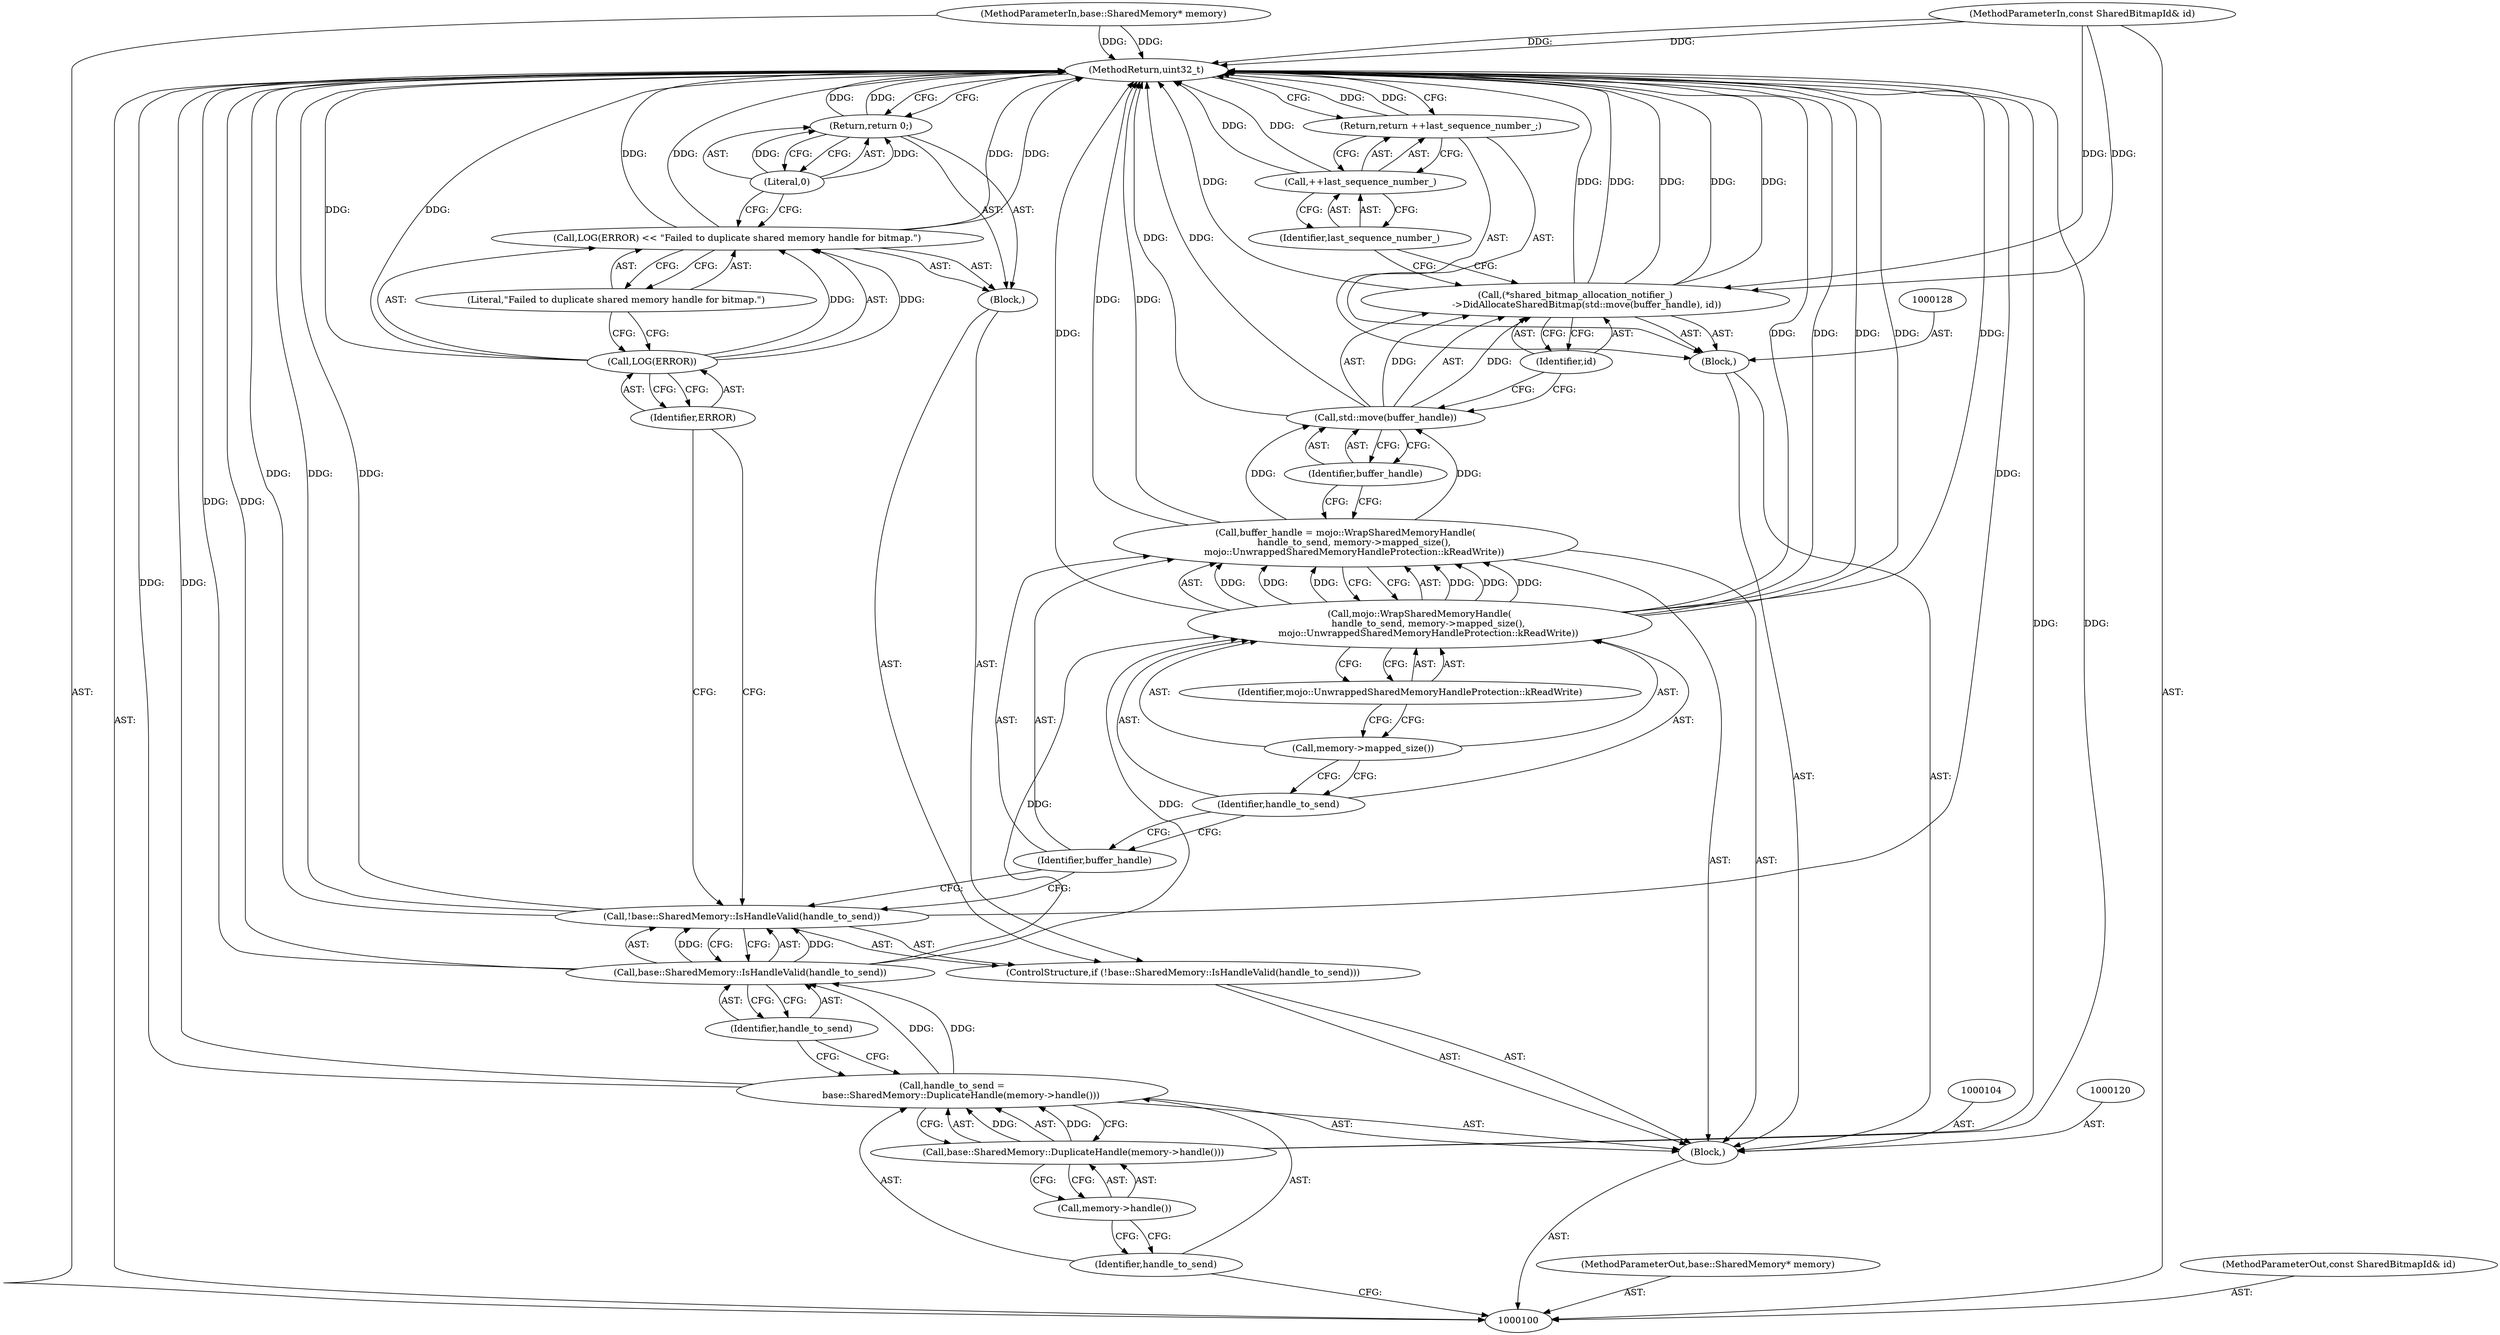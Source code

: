 digraph "0_Chrome_673ce95d481ea9368c4d4d43ac756ba1d6d9e608_9" {
"1000136" [label="(MethodReturn,uint32_t)"];
"1000121" [label="(Call,buffer_handle = mojo::WrapSharedMemoryHandle(\n      handle_to_send, memory->mapped_size(),\n      mojo::UnwrappedSharedMemoryHandleProtection::kReadWrite))"];
"1000122" [label="(Identifier,buffer_handle)"];
"1000123" [label="(Call,mojo::WrapSharedMemoryHandle(\n      handle_to_send, memory->mapped_size(),\n      mojo::UnwrappedSharedMemoryHandleProtection::kReadWrite))"];
"1000125" [label="(Call,memory->mapped_size())"];
"1000124" [label="(Identifier,handle_to_send)"];
"1000126" [label="(Identifier,mojo::UnwrappedSharedMemoryHandleProtection::kReadWrite)"];
"1000127" [label="(Block,)"];
"1000129" [label="(Call,(*shared_bitmap_allocation_notifier_)\n        ->DidAllocateSharedBitmap(std::move(buffer_handle), id))"];
"1000130" [label="(Call,std::move(buffer_handle))"];
"1000131" [label="(Identifier,buffer_handle)"];
"1000132" [label="(Identifier,id)"];
"1000134" [label="(Call,++last_sequence_number_)"];
"1000135" [label="(Identifier,last_sequence_number_)"];
"1000133" [label="(Return,return ++last_sequence_number_;)"];
"1000101" [label="(MethodParameterIn,base::SharedMemory* memory)"];
"1000199" [label="(MethodParameterOut,base::SharedMemory* memory)"];
"1000103" [label="(Block,)"];
"1000102" [label="(MethodParameterIn,const SharedBitmapId& id)"];
"1000200" [label="(MethodParameterOut,const SharedBitmapId& id)"];
"1000105" [label="(Call,handle_to_send =\n      base::SharedMemory::DuplicateHandle(memory->handle()))"];
"1000106" [label="(Identifier,handle_to_send)"];
"1000108" [label="(Call,memory->handle())"];
"1000107" [label="(Call,base::SharedMemory::DuplicateHandle(memory->handle()))"];
"1000109" [label="(ControlStructure,if (!base::SharedMemory::IsHandleValid(handle_to_send)))"];
"1000112" [label="(Identifier,handle_to_send)"];
"1000113" [label="(Block,)"];
"1000110" [label="(Call,!base::SharedMemory::IsHandleValid(handle_to_send))"];
"1000111" [label="(Call,base::SharedMemory::IsHandleValid(handle_to_send))"];
"1000117" [label="(Literal,\"Failed to duplicate shared memory handle for bitmap.\")"];
"1000114" [label="(Call,LOG(ERROR) << \"Failed to duplicate shared memory handle for bitmap.\")"];
"1000115" [label="(Call,LOG(ERROR))"];
"1000116" [label="(Identifier,ERROR)"];
"1000119" [label="(Literal,0)"];
"1000118" [label="(Return,return 0;)"];
"1000136" -> "1000100"  [label="AST: "];
"1000136" -> "1000118"  [label="CFG: "];
"1000136" -> "1000133"  [label="CFG: "];
"1000123" -> "1000136"  [label="DDG: "];
"1000123" -> "1000136"  [label="DDG: "];
"1000123" -> "1000136"  [label="DDG: "];
"1000107" -> "1000136"  [label="DDG: "];
"1000105" -> "1000136"  [label="DDG: "];
"1000114" -> "1000136"  [label="DDG: "];
"1000114" -> "1000136"  [label="DDG: "];
"1000129" -> "1000136"  [label="DDG: "];
"1000129" -> "1000136"  [label="DDG: "];
"1000129" -> "1000136"  [label="DDG: "];
"1000121" -> "1000136"  [label="DDG: "];
"1000102" -> "1000136"  [label="DDG: "];
"1000111" -> "1000136"  [label="DDG: "];
"1000134" -> "1000136"  [label="DDG: "];
"1000101" -> "1000136"  [label="DDG: "];
"1000110" -> "1000136"  [label="DDG: "];
"1000110" -> "1000136"  [label="DDG: "];
"1000115" -> "1000136"  [label="DDG: "];
"1000130" -> "1000136"  [label="DDG: "];
"1000133" -> "1000136"  [label="DDG: "];
"1000118" -> "1000136"  [label="DDG: "];
"1000121" -> "1000103"  [label="AST: "];
"1000121" -> "1000123"  [label="CFG: "];
"1000122" -> "1000121"  [label="AST: "];
"1000123" -> "1000121"  [label="AST: "];
"1000131" -> "1000121"  [label="CFG: "];
"1000121" -> "1000136"  [label="DDG: "];
"1000123" -> "1000121"  [label="DDG: "];
"1000123" -> "1000121"  [label="DDG: "];
"1000123" -> "1000121"  [label="DDG: "];
"1000121" -> "1000130"  [label="DDG: "];
"1000122" -> "1000121"  [label="AST: "];
"1000122" -> "1000110"  [label="CFG: "];
"1000124" -> "1000122"  [label="CFG: "];
"1000123" -> "1000121"  [label="AST: "];
"1000123" -> "1000126"  [label="CFG: "];
"1000124" -> "1000123"  [label="AST: "];
"1000125" -> "1000123"  [label="AST: "];
"1000126" -> "1000123"  [label="AST: "];
"1000121" -> "1000123"  [label="CFG: "];
"1000123" -> "1000136"  [label="DDG: "];
"1000123" -> "1000136"  [label="DDG: "];
"1000123" -> "1000136"  [label="DDG: "];
"1000123" -> "1000121"  [label="DDG: "];
"1000123" -> "1000121"  [label="DDG: "];
"1000123" -> "1000121"  [label="DDG: "];
"1000111" -> "1000123"  [label="DDG: "];
"1000125" -> "1000123"  [label="AST: "];
"1000125" -> "1000124"  [label="CFG: "];
"1000126" -> "1000125"  [label="CFG: "];
"1000124" -> "1000123"  [label="AST: "];
"1000124" -> "1000122"  [label="CFG: "];
"1000125" -> "1000124"  [label="CFG: "];
"1000126" -> "1000123"  [label="AST: "];
"1000126" -> "1000125"  [label="CFG: "];
"1000123" -> "1000126"  [label="CFG: "];
"1000127" -> "1000103"  [label="AST: "];
"1000128" -> "1000127"  [label="AST: "];
"1000129" -> "1000127"  [label="AST: "];
"1000133" -> "1000127"  [label="AST: "];
"1000129" -> "1000127"  [label="AST: "];
"1000129" -> "1000132"  [label="CFG: "];
"1000130" -> "1000129"  [label="AST: "];
"1000132" -> "1000129"  [label="AST: "];
"1000135" -> "1000129"  [label="CFG: "];
"1000129" -> "1000136"  [label="DDG: "];
"1000129" -> "1000136"  [label="DDG: "];
"1000129" -> "1000136"  [label="DDG: "];
"1000130" -> "1000129"  [label="DDG: "];
"1000102" -> "1000129"  [label="DDG: "];
"1000130" -> "1000129"  [label="AST: "];
"1000130" -> "1000131"  [label="CFG: "];
"1000131" -> "1000130"  [label="AST: "];
"1000132" -> "1000130"  [label="CFG: "];
"1000130" -> "1000136"  [label="DDG: "];
"1000130" -> "1000129"  [label="DDG: "];
"1000121" -> "1000130"  [label="DDG: "];
"1000131" -> "1000130"  [label="AST: "];
"1000131" -> "1000121"  [label="CFG: "];
"1000130" -> "1000131"  [label="CFG: "];
"1000132" -> "1000129"  [label="AST: "];
"1000132" -> "1000130"  [label="CFG: "];
"1000129" -> "1000132"  [label="CFG: "];
"1000134" -> "1000133"  [label="AST: "];
"1000134" -> "1000135"  [label="CFG: "];
"1000135" -> "1000134"  [label="AST: "];
"1000133" -> "1000134"  [label="CFG: "];
"1000134" -> "1000136"  [label="DDG: "];
"1000135" -> "1000134"  [label="AST: "];
"1000135" -> "1000129"  [label="CFG: "];
"1000134" -> "1000135"  [label="CFG: "];
"1000133" -> "1000127"  [label="AST: "];
"1000133" -> "1000134"  [label="CFG: "];
"1000134" -> "1000133"  [label="AST: "];
"1000136" -> "1000133"  [label="CFG: "];
"1000133" -> "1000136"  [label="DDG: "];
"1000101" -> "1000100"  [label="AST: "];
"1000101" -> "1000136"  [label="DDG: "];
"1000199" -> "1000100"  [label="AST: "];
"1000103" -> "1000100"  [label="AST: "];
"1000104" -> "1000103"  [label="AST: "];
"1000105" -> "1000103"  [label="AST: "];
"1000109" -> "1000103"  [label="AST: "];
"1000120" -> "1000103"  [label="AST: "];
"1000121" -> "1000103"  [label="AST: "];
"1000127" -> "1000103"  [label="AST: "];
"1000102" -> "1000100"  [label="AST: "];
"1000102" -> "1000136"  [label="DDG: "];
"1000102" -> "1000129"  [label="DDG: "];
"1000200" -> "1000100"  [label="AST: "];
"1000105" -> "1000103"  [label="AST: "];
"1000105" -> "1000107"  [label="CFG: "];
"1000106" -> "1000105"  [label="AST: "];
"1000107" -> "1000105"  [label="AST: "];
"1000112" -> "1000105"  [label="CFG: "];
"1000105" -> "1000136"  [label="DDG: "];
"1000107" -> "1000105"  [label="DDG: "];
"1000105" -> "1000111"  [label="DDG: "];
"1000106" -> "1000105"  [label="AST: "];
"1000106" -> "1000100"  [label="CFG: "];
"1000108" -> "1000106"  [label="CFG: "];
"1000108" -> "1000107"  [label="AST: "];
"1000108" -> "1000106"  [label="CFG: "];
"1000107" -> "1000108"  [label="CFG: "];
"1000107" -> "1000105"  [label="AST: "];
"1000107" -> "1000108"  [label="CFG: "];
"1000108" -> "1000107"  [label="AST: "];
"1000105" -> "1000107"  [label="CFG: "];
"1000107" -> "1000136"  [label="DDG: "];
"1000107" -> "1000105"  [label="DDG: "];
"1000109" -> "1000103"  [label="AST: "];
"1000110" -> "1000109"  [label="AST: "];
"1000113" -> "1000109"  [label="AST: "];
"1000112" -> "1000111"  [label="AST: "];
"1000112" -> "1000105"  [label="CFG: "];
"1000111" -> "1000112"  [label="CFG: "];
"1000113" -> "1000109"  [label="AST: "];
"1000114" -> "1000113"  [label="AST: "];
"1000118" -> "1000113"  [label="AST: "];
"1000110" -> "1000109"  [label="AST: "];
"1000110" -> "1000111"  [label="CFG: "];
"1000111" -> "1000110"  [label="AST: "];
"1000116" -> "1000110"  [label="CFG: "];
"1000122" -> "1000110"  [label="CFG: "];
"1000110" -> "1000136"  [label="DDG: "];
"1000110" -> "1000136"  [label="DDG: "];
"1000111" -> "1000110"  [label="DDG: "];
"1000111" -> "1000110"  [label="AST: "];
"1000111" -> "1000112"  [label="CFG: "];
"1000112" -> "1000111"  [label="AST: "];
"1000110" -> "1000111"  [label="CFG: "];
"1000111" -> "1000136"  [label="DDG: "];
"1000111" -> "1000110"  [label="DDG: "];
"1000105" -> "1000111"  [label="DDG: "];
"1000111" -> "1000123"  [label="DDG: "];
"1000117" -> "1000114"  [label="AST: "];
"1000117" -> "1000115"  [label="CFG: "];
"1000114" -> "1000117"  [label="CFG: "];
"1000114" -> "1000113"  [label="AST: "];
"1000114" -> "1000117"  [label="CFG: "];
"1000115" -> "1000114"  [label="AST: "];
"1000117" -> "1000114"  [label="AST: "];
"1000119" -> "1000114"  [label="CFG: "];
"1000114" -> "1000136"  [label="DDG: "];
"1000114" -> "1000136"  [label="DDG: "];
"1000115" -> "1000114"  [label="DDG: "];
"1000115" -> "1000114"  [label="AST: "];
"1000115" -> "1000116"  [label="CFG: "];
"1000116" -> "1000115"  [label="AST: "];
"1000117" -> "1000115"  [label="CFG: "];
"1000115" -> "1000136"  [label="DDG: "];
"1000115" -> "1000114"  [label="DDG: "];
"1000116" -> "1000115"  [label="AST: "];
"1000116" -> "1000110"  [label="CFG: "];
"1000115" -> "1000116"  [label="CFG: "];
"1000119" -> "1000118"  [label="AST: "];
"1000119" -> "1000114"  [label="CFG: "];
"1000118" -> "1000119"  [label="CFG: "];
"1000119" -> "1000118"  [label="DDG: "];
"1000118" -> "1000113"  [label="AST: "];
"1000118" -> "1000119"  [label="CFG: "];
"1000119" -> "1000118"  [label="AST: "];
"1000136" -> "1000118"  [label="CFG: "];
"1000118" -> "1000136"  [label="DDG: "];
"1000119" -> "1000118"  [label="DDG: "];
}
